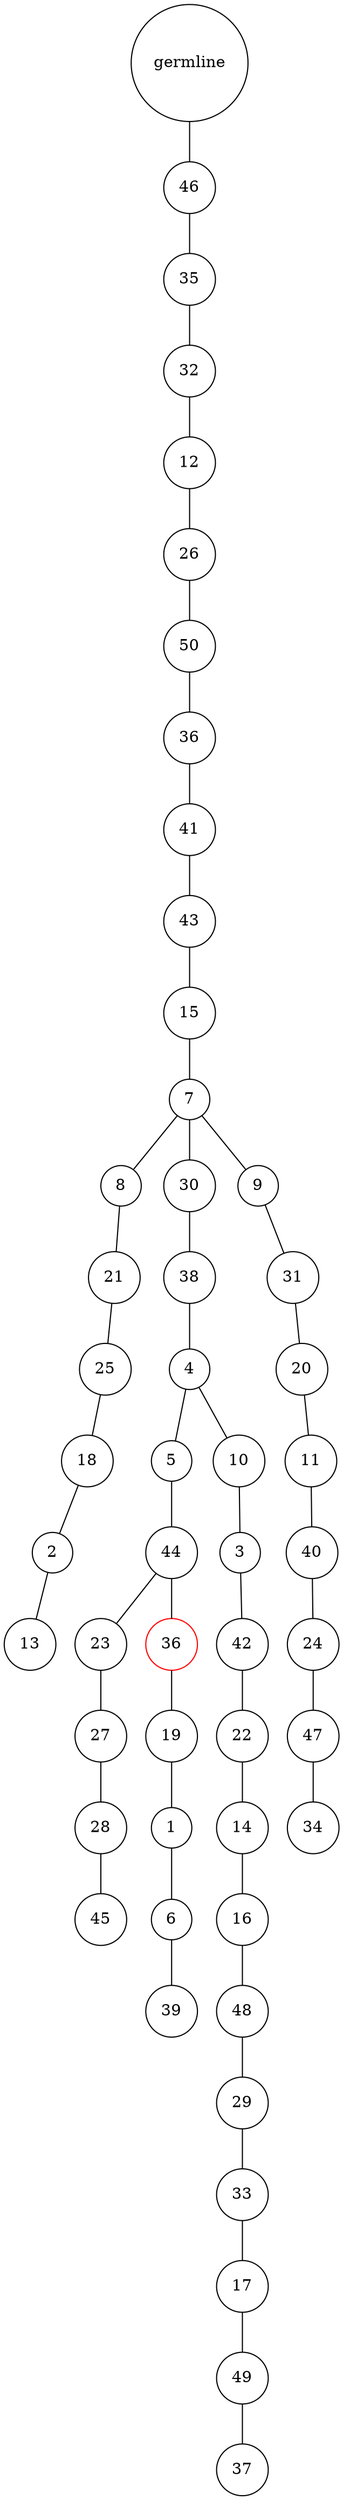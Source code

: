 graph {
	rankdir=UD;
	splines=line;
	node [shape=circle]
	"0x7f8c7a7c4610" [label="germline"];
	"0x7f8c7a7c4640" [label="46"];
	"0x7f8c7a7c4610" -- "0x7f8c7a7c4640" ;
	"0x7f8c7a7c4670" [label="35"];
	"0x7f8c7a7c4640" -- "0x7f8c7a7c4670" ;
	"0x7f8c7a7c46a0" [label="32"];
	"0x7f8c7a7c4670" -- "0x7f8c7a7c46a0" ;
	"0x7f8c7a7c46d0" [label="12"];
	"0x7f8c7a7c46a0" -- "0x7f8c7a7c46d0" ;
	"0x7f8c7a7c4700" [label="26"];
	"0x7f8c7a7c46d0" -- "0x7f8c7a7c4700" ;
	"0x7f8c7a7c4730" [label="50"];
	"0x7f8c7a7c4700" -- "0x7f8c7a7c4730" ;
	"0x7f8c7a7c4760" [label="36"];
	"0x7f8c7a7c4730" -- "0x7f8c7a7c4760" ;
	"0x7f8c7a7c4790" [label="41"];
	"0x7f8c7a7c4760" -- "0x7f8c7a7c4790" ;
	"0x7f8c7a7c47c0" [label="43"];
	"0x7f8c7a7c4790" -- "0x7f8c7a7c47c0" ;
	"0x7f8c7a7c47f0" [label="15"];
	"0x7f8c7a7c47c0" -- "0x7f8c7a7c47f0" ;
	"0x7f8c7a7c4820" [label="7"];
	"0x7f8c7a7c47f0" -- "0x7f8c7a7c4820" ;
	"0x7f8c7a7c4850" [label="8"];
	"0x7f8c7a7c4820" -- "0x7f8c7a7c4850" ;
	"0x7f8c7a7c4880" [label="21"];
	"0x7f8c7a7c4850" -- "0x7f8c7a7c4880" ;
	"0x7f8c7a7c48b0" [label="25"];
	"0x7f8c7a7c4880" -- "0x7f8c7a7c48b0" ;
	"0x7f8c7a7c48e0" [label="18"];
	"0x7f8c7a7c48b0" -- "0x7f8c7a7c48e0" ;
	"0x7f8c7a7c4910" [label="2"];
	"0x7f8c7a7c48e0" -- "0x7f8c7a7c4910" ;
	"0x7f8c7a7c4940" [label="13"];
	"0x7f8c7a7c4910" -- "0x7f8c7a7c4940" ;
	"0x7f8c7a7c4970" [label="30"];
	"0x7f8c7a7c4820" -- "0x7f8c7a7c4970" ;
	"0x7f8c7a7c49a0" [label="38"];
	"0x7f8c7a7c4970" -- "0x7f8c7a7c49a0" ;
	"0x7f8c7a7c49d0" [label="4"];
	"0x7f8c7a7c49a0" -- "0x7f8c7a7c49d0" ;
	"0x7f8c7a7c4a00" [label="5"];
	"0x7f8c7a7c49d0" -- "0x7f8c7a7c4a00" ;
	"0x7f8c7a7c4a30" [label="44"];
	"0x7f8c7a7c4a00" -- "0x7f8c7a7c4a30" ;
	"0x7f8c7a7c4a60" [label="23"];
	"0x7f8c7a7c4a30" -- "0x7f8c7a7c4a60" ;
	"0x7f8c7a7c4a90" [label="27"];
	"0x7f8c7a7c4a60" -- "0x7f8c7a7c4a90" ;
	"0x7f8c7a7c4ac0" [label="28"];
	"0x7f8c7a7c4a90" -- "0x7f8c7a7c4ac0" ;
	"0x7f8c7a7c4af0" [label="45"];
	"0x7f8c7a7c4ac0" -- "0x7f8c7a7c4af0" ;
	"0x7f8c7a7c4b20" [label="36",color="red"];
	"0x7f8c7a7c4a30" -- "0x7f8c7a7c4b20" ;
	"0x7f8c7a7c4b50" [label="19"];
	"0x7f8c7a7c4b20" -- "0x7f8c7a7c4b50" ;
	"0x7f8c7a7c4b80" [label="1"];
	"0x7f8c7a7c4b50" -- "0x7f8c7a7c4b80" ;
	"0x7f8c7a7c4bb0" [label="6"];
	"0x7f8c7a7c4b80" -- "0x7f8c7a7c4bb0" ;
	"0x7f8c7a7c4be0" [label="39"];
	"0x7f8c7a7c4bb0" -- "0x7f8c7a7c4be0" ;
	"0x7f8c7a7c4c10" [label="10"];
	"0x7f8c7a7c49d0" -- "0x7f8c7a7c4c10" ;
	"0x7f8c7a7c4c40" [label="3"];
	"0x7f8c7a7c4c10" -- "0x7f8c7a7c4c40" ;
	"0x7f8c7a7c4c70" [label="42"];
	"0x7f8c7a7c4c40" -- "0x7f8c7a7c4c70" ;
	"0x7f8c7a7c4ca0" [label="22"];
	"0x7f8c7a7c4c70" -- "0x7f8c7a7c4ca0" ;
	"0x7f8c7a7c4cd0" [label="14"];
	"0x7f8c7a7c4ca0" -- "0x7f8c7a7c4cd0" ;
	"0x7f8c7a7c4d00" [label="16"];
	"0x7f8c7a7c4cd0" -- "0x7f8c7a7c4d00" ;
	"0x7f8c7a7c4d30" [label="48"];
	"0x7f8c7a7c4d00" -- "0x7f8c7a7c4d30" ;
	"0x7f8c7a7c4d60" [label="29"];
	"0x7f8c7a7c4d30" -- "0x7f8c7a7c4d60" ;
	"0x7f8c7a7c4d90" [label="33"];
	"0x7f8c7a7c4d60" -- "0x7f8c7a7c4d90" ;
	"0x7f8c7a7c4dc0" [label="17"];
	"0x7f8c7a7c4d90" -- "0x7f8c7a7c4dc0" ;
	"0x7f8c7a7c4df0" [label="49"];
	"0x7f8c7a7c4dc0" -- "0x7f8c7a7c4df0" ;
	"0x7f8c7a7c4e20" [label="37"];
	"0x7f8c7a7c4df0" -- "0x7f8c7a7c4e20" ;
	"0x7f8c7a7c4e50" [label="9"];
	"0x7f8c7a7c4820" -- "0x7f8c7a7c4e50" ;
	"0x7f8c7a7c4e80" [label="31"];
	"0x7f8c7a7c4e50" -- "0x7f8c7a7c4e80" ;
	"0x7f8c7a7c4eb0" [label="20"];
	"0x7f8c7a7c4e80" -- "0x7f8c7a7c4eb0" ;
	"0x7f8c7a7c4ee0" [label="11"];
	"0x7f8c7a7c4eb0" -- "0x7f8c7a7c4ee0" ;
	"0x7f8c7a7c4f10" [label="40"];
	"0x7f8c7a7c4ee0" -- "0x7f8c7a7c4f10" ;
	"0x7f8c7a7c4f40" [label="24"];
	"0x7f8c7a7c4f10" -- "0x7f8c7a7c4f40" ;
	"0x7f8c7a7c4f70" [label="47"];
	"0x7f8c7a7c4f40" -- "0x7f8c7a7c4f70" ;
	"0x7f8c7a7c4fa0" [label="34"];
	"0x7f8c7a7c4f70" -- "0x7f8c7a7c4fa0" ;
}
